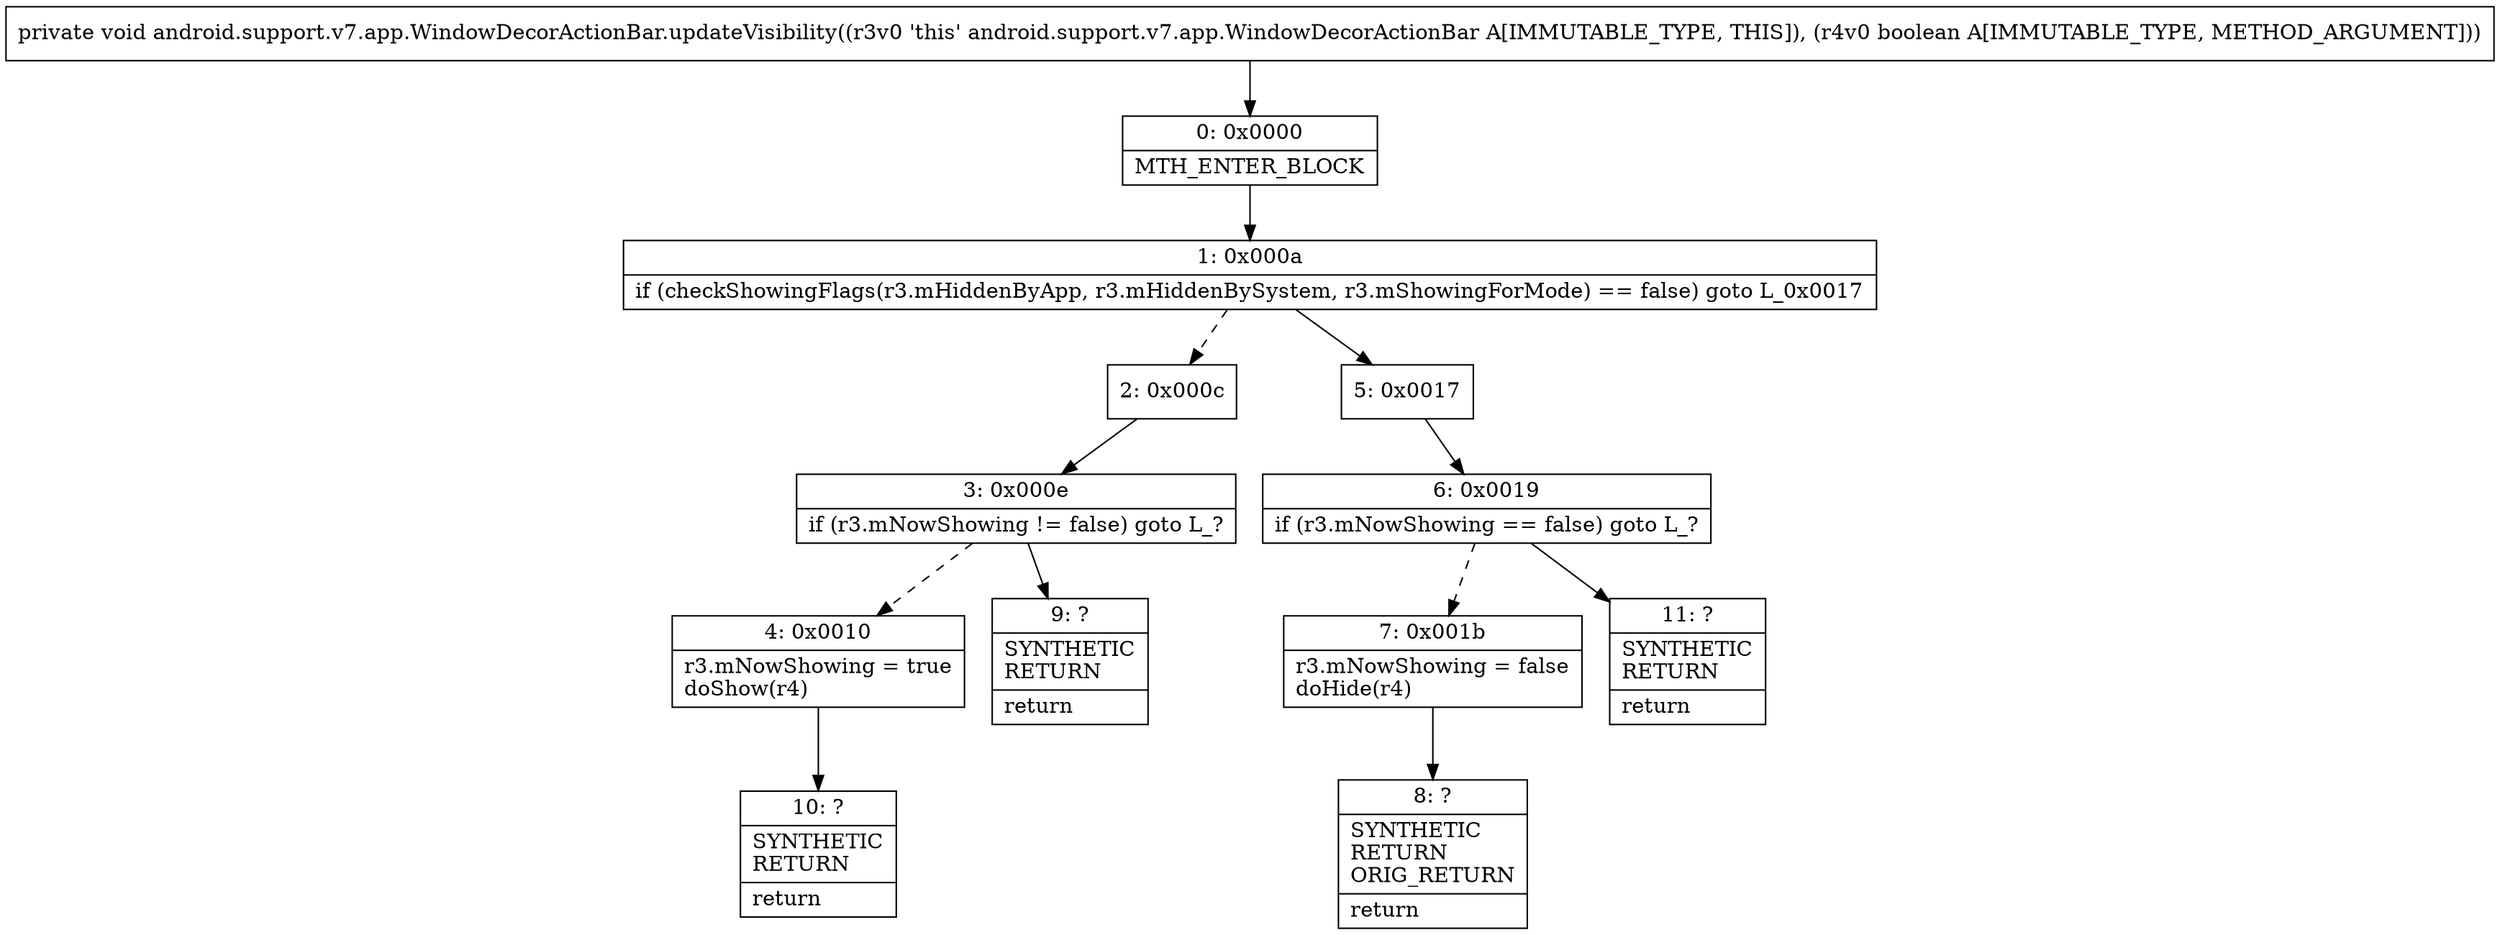 digraph "CFG forandroid.support.v7.app.WindowDecorActionBar.updateVisibility(Z)V" {
Node_0 [shape=record,label="{0\:\ 0x0000|MTH_ENTER_BLOCK\l}"];
Node_1 [shape=record,label="{1\:\ 0x000a|if (checkShowingFlags(r3.mHiddenByApp, r3.mHiddenBySystem, r3.mShowingForMode) == false) goto L_0x0017\l}"];
Node_2 [shape=record,label="{2\:\ 0x000c}"];
Node_3 [shape=record,label="{3\:\ 0x000e|if (r3.mNowShowing != false) goto L_?\l}"];
Node_4 [shape=record,label="{4\:\ 0x0010|r3.mNowShowing = true\ldoShow(r4)\l}"];
Node_5 [shape=record,label="{5\:\ 0x0017}"];
Node_6 [shape=record,label="{6\:\ 0x0019|if (r3.mNowShowing == false) goto L_?\l}"];
Node_7 [shape=record,label="{7\:\ 0x001b|r3.mNowShowing = false\ldoHide(r4)\l}"];
Node_8 [shape=record,label="{8\:\ ?|SYNTHETIC\lRETURN\lORIG_RETURN\l|return\l}"];
Node_9 [shape=record,label="{9\:\ ?|SYNTHETIC\lRETURN\l|return\l}"];
Node_10 [shape=record,label="{10\:\ ?|SYNTHETIC\lRETURN\l|return\l}"];
Node_11 [shape=record,label="{11\:\ ?|SYNTHETIC\lRETURN\l|return\l}"];
MethodNode[shape=record,label="{private void android.support.v7.app.WindowDecorActionBar.updateVisibility((r3v0 'this' android.support.v7.app.WindowDecorActionBar A[IMMUTABLE_TYPE, THIS]), (r4v0 boolean A[IMMUTABLE_TYPE, METHOD_ARGUMENT])) }"];
MethodNode -> Node_0;
Node_0 -> Node_1;
Node_1 -> Node_2[style=dashed];
Node_1 -> Node_5;
Node_2 -> Node_3;
Node_3 -> Node_4[style=dashed];
Node_3 -> Node_9;
Node_4 -> Node_10;
Node_5 -> Node_6;
Node_6 -> Node_7[style=dashed];
Node_6 -> Node_11;
Node_7 -> Node_8;
}

